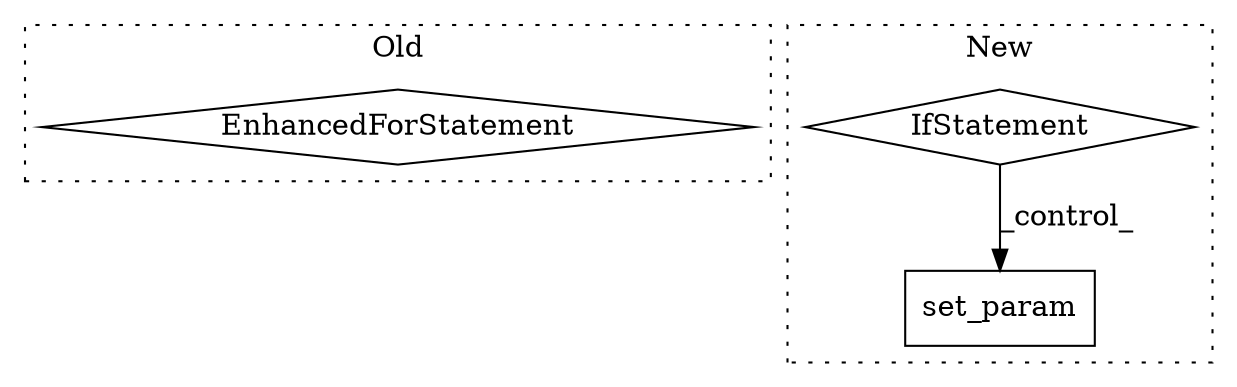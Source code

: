 digraph G {
subgraph cluster0 {
1 [label="EnhancedForStatement" a="70" s="12602,12700" l="53,2" shape="diamond"];
label = "Old";
style="dotted";
}
subgraph cluster1 {
2 [label="set_param" a="32" s="11855,11923" l="10,1" shape="box"];
3 [label="IfStatement" a="25" s="11804,11826" l="4,2" shape="diamond"];
label = "New";
style="dotted";
}
3 -> 2 [label="_control_"];
}